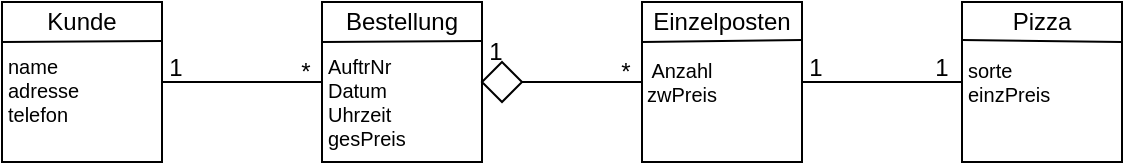 <mxfile version="12.1.5" type="github" pages="1">
  <diagram id="3hlTTCAlpY8rZREPj6sf" name="Page-1">
    <mxGraphModel dx="1168" dy="747" grid="1" gridSize="10" guides="1" tooltips="1" connect="1" arrows="1" fold="1" page="1" pageScale="1" pageWidth="827" pageHeight="1169" math="0" shadow="0">
      <root>
        <mxCell id="0"/>
        <mxCell id="1" parent="0"/>
        <mxCell id="-LftNebPNTU71je6EHUh-3" value="" style="whiteSpace=wrap;html=1;aspect=fixed;" parent="1" vertex="1">
          <mxGeometry x="250" y="100" width="80" height="80" as="geometry"/>
        </mxCell>
        <mxCell id="-LftNebPNTU71je6EHUh-4" value="" style="endArrow=none;html=1;exitX=0;exitY=0.25;exitDx=0;exitDy=0;" parent="1" source="-LftNebPNTU71je6EHUh-3" edge="1">
          <mxGeometry width="50" height="50" relative="1" as="geometry">
            <mxPoint x="240" y="119.5" as="sourcePoint"/>
            <mxPoint x="330" y="119.5" as="targetPoint"/>
          </mxGeometry>
        </mxCell>
        <mxCell id="-LftNebPNTU71je6EHUh-5" value="&lt;div align=&quot;center&quot;&gt;Bestellung&lt;/div&gt;" style="text;html=1;strokeColor=none;fillColor=none;align=center;verticalAlign=middle;whiteSpace=wrap;rounded=0;" parent="1" vertex="1">
          <mxGeometry x="270" y="100" width="40" height="20" as="geometry"/>
        </mxCell>
        <mxCell id="-LftNebPNTU71je6EHUh-9" value="" style="whiteSpace=wrap;html=1;aspect=fixed;" parent="1" vertex="1">
          <mxGeometry x="410" y="100" width="80" height="80" as="geometry"/>
        </mxCell>
        <mxCell id="-LftNebPNTU71je6EHUh-10" value="" style="endArrow=none;html=1;exitX=0;exitY=0.25;exitDx=0;exitDy=0;" parent="1" source="-LftNebPNTU71je6EHUh-9" edge="1">
          <mxGeometry width="50" height="50" relative="1" as="geometry">
            <mxPoint x="400" y="119" as="sourcePoint"/>
            <mxPoint x="490" y="119" as="targetPoint"/>
          </mxGeometry>
        </mxCell>
        <mxCell id="-LftNebPNTU71je6EHUh-11" value="" style="whiteSpace=wrap;html=1;aspect=fixed;" parent="1" vertex="1">
          <mxGeometry x="570" y="100" width="80" height="80" as="geometry"/>
        </mxCell>
        <mxCell id="-LftNebPNTU71je6EHUh-12" value="" style="endArrow=none;html=1;entryX=1;entryY=0.25;entryDx=0;entryDy=0;" parent="1" target="-LftNebPNTU71je6EHUh-11" edge="1">
          <mxGeometry width="50" height="50" relative="1" as="geometry">
            <mxPoint x="570" y="119" as="sourcePoint"/>
            <mxPoint x="630" y="119" as="targetPoint"/>
          </mxGeometry>
        </mxCell>
        <mxCell id="-LftNebPNTU71je6EHUh-13" value="&lt;div&gt;Einzelposten&lt;/div&gt;" style="text;html=1;strokeColor=none;fillColor=none;align=center;verticalAlign=middle;whiteSpace=wrap;rounded=0;" parent="1" vertex="1">
          <mxGeometry x="430" y="100" width="40" height="20" as="geometry"/>
        </mxCell>
        <mxCell id="-LftNebPNTU71je6EHUh-15" value="Pizza" style="text;html=1;strokeColor=none;fillColor=none;align=center;verticalAlign=middle;whiteSpace=wrap;rounded=0;" parent="1" vertex="1">
          <mxGeometry x="590" y="100" width="40" height="20" as="geometry"/>
        </mxCell>
        <mxCell id="-LftNebPNTU71je6EHUh-16" value="" style="endArrow=none;html=1;" parent="1" edge="1">
          <mxGeometry width="50" height="50" relative="1" as="geometry">
            <mxPoint x="170" y="140" as="sourcePoint"/>
            <mxPoint x="250" y="140" as="targetPoint"/>
          </mxGeometry>
        </mxCell>
        <mxCell id="-LftNebPNTU71je6EHUh-17" value="" style="endArrow=none;html=1;" parent="1" edge="1">
          <mxGeometry width="50" height="50" relative="1" as="geometry">
            <mxPoint x="350" y="140" as="sourcePoint"/>
            <mxPoint x="410" y="140" as="targetPoint"/>
          </mxGeometry>
        </mxCell>
        <mxCell id="-LftNebPNTU71je6EHUh-18" value="" style="endArrow=none;html=1;" parent="1" edge="1">
          <mxGeometry width="50" height="50" relative="1" as="geometry">
            <mxPoint x="490" y="140" as="sourcePoint"/>
            <mxPoint x="570" y="140" as="targetPoint"/>
          </mxGeometry>
        </mxCell>
        <mxCell id="-LftNebPNTU71je6EHUh-19" value="" style="rhombus;whiteSpace=wrap;html=1;" parent="1" vertex="1">
          <mxGeometry x="330" y="130" width="20" height="20" as="geometry"/>
        </mxCell>
        <mxCell id="-LftNebPNTU71je6EHUh-20" value="1" style="text;html=1;strokeColor=none;fillColor=none;align=center;verticalAlign=middle;whiteSpace=wrap;rounded=0;" parent="1" vertex="1">
          <mxGeometry x="317" y="115" width="40" height="20" as="geometry"/>
        </mxCell>
        <mxCell id="-LftNebPNTU71je6EHUh-21" value="*" style="text;html=1;strokeColor=none;fillColor=none;align=center;verticalAlign=middle;whiteSpace=wrap;rounded=0;" parent="1" vertex="1">
          <mxGeometry x="222" y="125" width="40" height="20" as="geometry"/>
        </mxCell>
        <mxCell id="-LftNebPNTU71je6EHUh-27" value="*" style="text;html=1;strokeColor=none;fillColor=none;align=center;verticalAlign=middle;whiteSpace=wrap;rounded=0;" parent="1" vertex="1">
          <mxGeometry x="382" y="124.5" width="40" height="20" as="geometry"/>
        </mxCell>
        <mxCell id="-LftNebPNTU71je6EHUh-28" value="1" style="text;html=1;strokeColor=none;fillColor=none;align=center;verticalAlign=middle;whiteSpace=wrap;rounded=0;" parent="1" vertex="1">
          <mxGeometry x="477" y="123" width="40" height="20" as="geometry"/>
        </mxCell>
        <mxCell id="-LftNebPNTU71je6EHUh-29" value="1" style="text;html=1;strokeColor=none;fillColor=none;align=center;verticalAlign=middle;whiteSpace=wrap;rounded=0;" parent="1" vertex="1">
          <mxGeometry x="540" y="123" width="40" height="20" as="geometry"/>
        </mxCell>
        <mxCell id="-LftNebPNTU71je6EHUh-32" value="&lt;div&gt;AuftrNr&lt;/div&gt;&lt;div&gt;Datum&lt;/div&gt;&lt;div&gt;Uhrzeit&lt;/div&gt;&lt;div&gt;gesPreis&lt;br&gt;&lt;/div&gt;" style="text;html=1;strokeColor=none;fillColor=none;align=left;verticalAlign=top;whiteSpace=wrap;rounded=0;fontSize=10;" parent="1" vertex="1">
          <mxGeometry x="251" y="120" width="80" height="40" as="geometry"/>
        </mxCell>
        <mxCell id="-LftNebPNTU71je6EHUh-33" value="&lt;div&gt;Anzahl&lt;/div&gt;&lt;div&gt;zwPreis&lt;br&gt;&lt;/div&gt;" style="text;html=1;strokeColor=none;fillColor=none;align=center;verticalAlign=middle;whiteSpace=wrap;rounded=0;fontSize=10;" parent="1" vertex="1">
          <mxGeometry x="410" y="130" width="40" height="20" as="geometry"/>
        </mxCell>
        <mxCell id="-LftNebPNTU71je6EHUh-36" value="" style="whiteSpace=wrap;html=1;aspect=fixed;" parent="1" vertex="1">
          <mxGeometry x="90" y="100" width="80" height="80" as="geometry"/>
        </mxCell>
        <mxCell id="-LftNebPNTU71je6EHUh-37" value="" style="endArrow=none;html=1;exitX=0;exitY=0.25;exitDx=0;exitDy=0;" parent="1" source="-LftNebPNTU71je6EHUh-36" edge="1">
          <mxGeometry width="50" height="50" relative="1" as="geometry">
            <mxPoint x="80" y="119.5" as="sourcePoint"/>
            <mxPoint x="170" y="119.5" as="targetPoint"/>
          </mxGeometry>
        </mxCell>
        <mxCell id="-LftNebPNTU71je6EHUh-38" value="Kunde" style="text;html=1;strokeColor=none;fillColor=none;align=center;verticalAlign=middle;whiteSpace=wrap;rounded=0;" parent="1" vertex="1">
          <mxGeometry x="110" y="100" width="40" height="20" as="geometry"/>
        </mxCell>
        <mxCell id="-LftNebPNTU71je6EHUh-39" value="&lt;div&gt;name&lt;/div&gt;&lt;div&gt;adresse&lt;/div&gt;&lt;div&gt;telefon&lt;br&gt;&lt;/div&gt;" style="text;html=1;strokeColor=none;fillColor=none;align=left;verticalAlign=top;whiteSpace=wrap;rounded=0;fontSize=10;" parent="1" vertex="1">
          <mxGeometry x="91" y="120" width="80" height="40" as="geometry"/>
        </mxCell>
        <mxCell id="-LftNebPNTU71je6EHUh-42" value="1" style="text;html=1;strokeColor=none;fillColor=none;align=center;verticalAlign=middle;whiteSpace=wrap;rounded=0;" parent="1" vertex="1">
          <mxGeometry x="157" y="123" width="40" height="20" as="geometry"/>
        </mxCell>
        <mxCell id="-LftNebPNTU71je6EHUh-44" value="&lt;div&gt;sorte&lt;/div&gt;&lt;div&gt;einzPreis&lt;br&gt;&lt;/div&gt;" style="text;html=1;strokeColor=none;fillColor=none;align=left;verticalAlign=top;whiteSpace=wrap;rounded=0;fontSize=10;" parent="1" vertex="1">
          <mxGeometry x="571" y="122" width="40" height="20" as="geometry"/>
        </mxCell>
      </root>
    </mxGraphModel>
  </diagram>
</mxfile>
